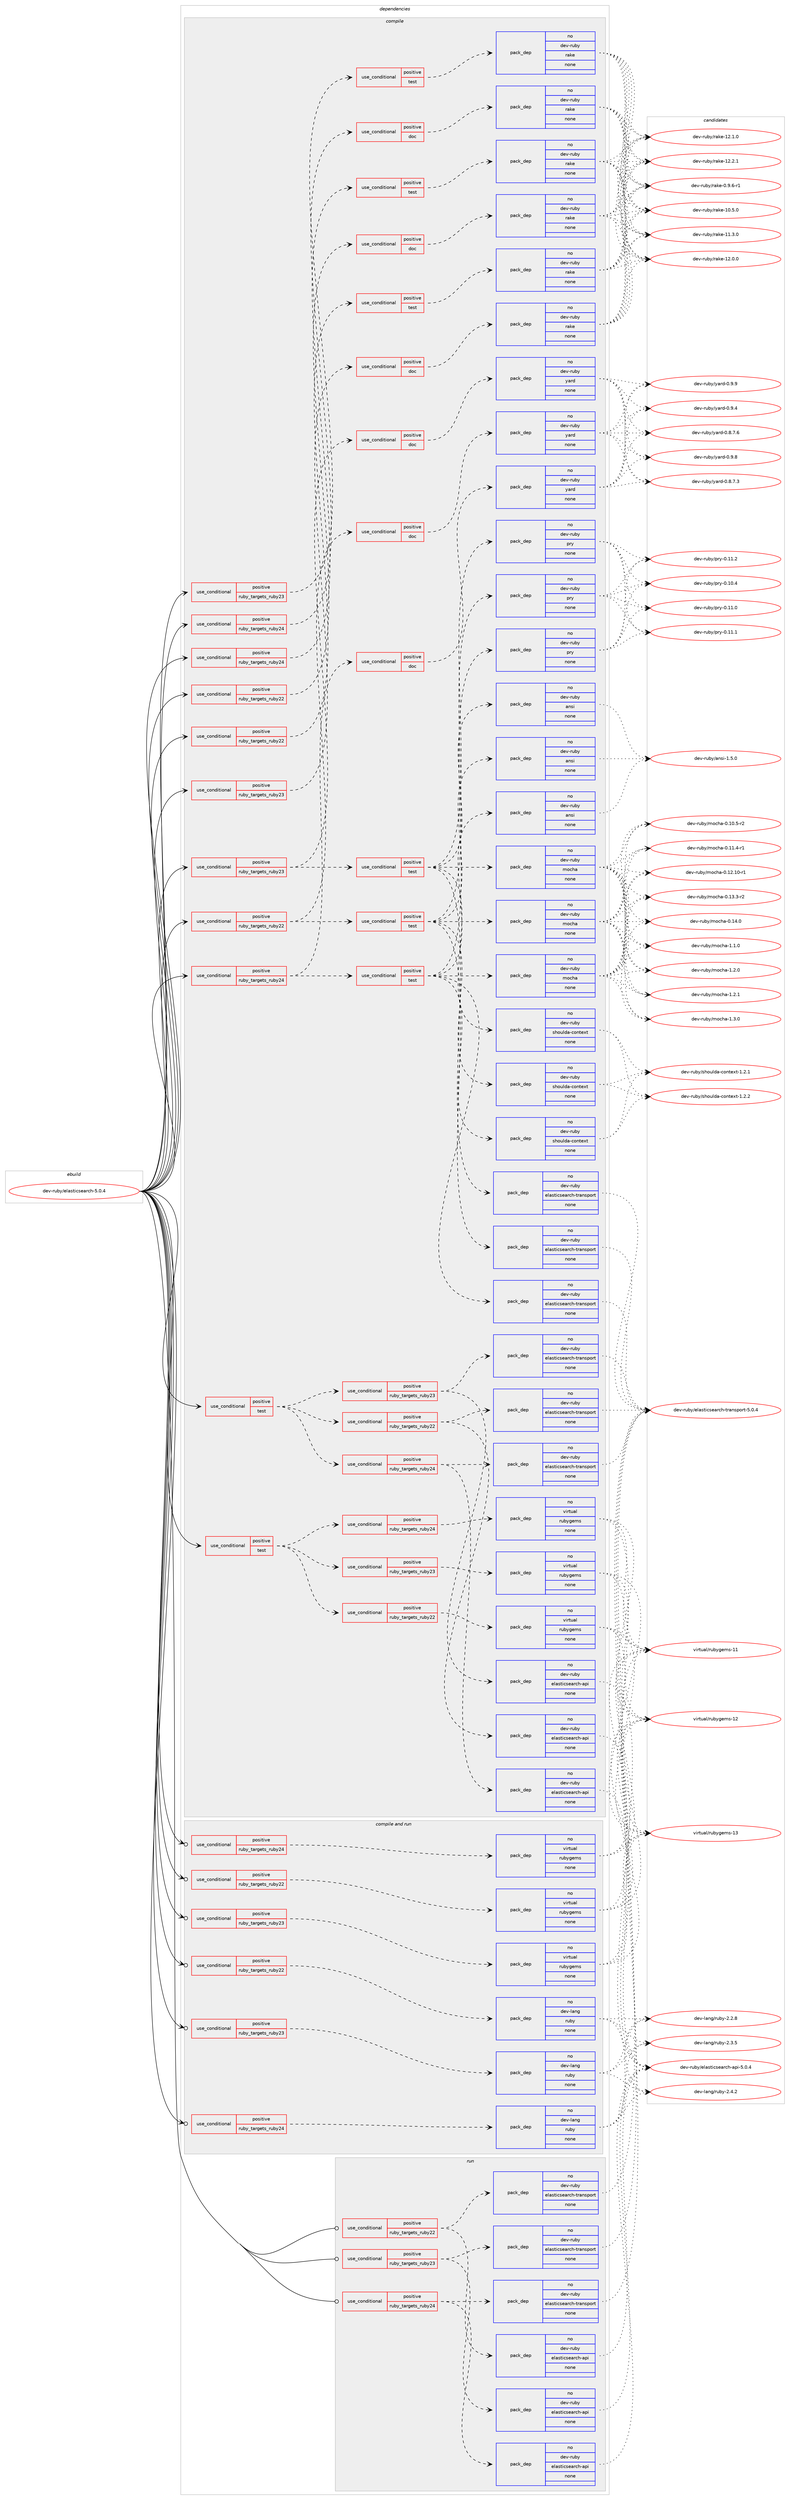 digraph prolog {

# *************
# Graph options
# *************

newrank=true;
concentrate=true;
compound=true;
graph [rankdir=LR,fontname=Helvetica,fontsize=10,ranksep=1.5];#, ranksep=2.5, nodesep=0.2];
edge  [arrowhead=vee];
node  [fontname=Helvetica,fontsize=10];

# **********
# The ebuild
# **********

subgraph cluster_leftcol {
color=gray;
rank=same;
label=<<i>ebuild</i>>;
id [label="dev-ruby/elasticsearch-5.0.4", color=red, width=4, href="../dev-ruby/elasticsearch-5.0.4.svg"];
}

# ****************
# The dependencies
# ****************

subgraph cluster_midcol {
color=gray;
label=<<i>dependencies</i>>;
subgraph cluster_compile {
fillcolor="#eeeeee";
style=filled;
label=<<i>compile</i>>;
subgraph cond56014 {
dependency236527 [label=<<TABLE BORDER="0" CELLBORDER="1" CELLSPACING="0" CELLPADDING="4"><TR><TD ROWSPAN="3" CELLPADDING="10">use_conditional</TD></TR><TR><TD>positive</TD></TR><TR><TD>ruby_targets_ruby22</TD></TR></TABLE>>, shape=none, color=red];
subgraph cond56015 {
dependency236528 [label=<<TABLE BORDER="0" CELLBORDER="1" CELLSPACING="0" CELLPADDING="4"><TR><TD ROWSPAN="3" CELLPADDING="10">use_conditional</TD></TR><TR><TD>positive</TD></TR><TR><TD>doc</TD></TR></TABLE>>, shape=none, color=red];
subgraph pack176439 {
dependency236529 [label=<<TABLE BORDER="0" CELLBORDER="1" CELLSPACING="0" CELLPADDING="4" WIDTH="220"><TR><TD ROWSPAN="6" CELLPADDING="30">pack_dep</TD></TR><TR><TD WIDTH="110">no</TD></TR><TR><TD>dev-ruby</TD></TR><TR><TD>rake</TD></TR><TR><TD>none</TD></TR><TR><TD></TD></TR></TABLE>>, shape=none, color=blue];
}
dependency236528:e -> dependency236529:w [weight=20,style="dashed",arrowhead="vee"];
}
dependency236527:e -> dependency236528:w [weight=20,style="dashed",arrowhead="vee"];
}
id:e -> dependency236527:w [weight=20,style="solid",arrowhead="vee"];
subgraph cond56016 {
dependency236530 [label=<<TABLE BORDER="0" CELLBORDER="1" CELLSPACING="0" CELLPADDING="4"><TR><TD ROWSPAN="3" CELLPADDING="10">use_conditional</TD></TR><TR><TD>positive</TD></TR><TR><TD>ruby_targets_ruby22</TD></TR></TABLE>>, shape=none, color=red];
subgraph cond56017 {
dependency236531 [label=<<TABLE BORDER="0" CELLBORDER="1" CELLSPACING="0" CELLPADDING="4"><TR><TD ROWSPAN="3" CELLPADDING="10">use_conditional</TD></TR><TR><TD>positive</TD></TR><TR><TD>doc</TD></TR></TABLE>>, shape=none, color=red];
subgraph pack176440 {
dependency236532 [label=<<TABLE BORDER="0" CELLBORDER="1" CELLSPACING="0" CELLPADDING="4" WIDTH="220"><TR><TD ROWSPAN="6" CELLPADDING="30">pack_dep</TD></TR><TR><TD WIDTH="110">no</TD></TR><TR><TD>dev-ruby</TD></TR><TR><TD>yard</TD></TR><TR><TD>none</TD></TR><TR><TD></TD></TR></TABLE>>, shape=none, color=blue];
}
dependency236531:e -> dependency236532:w [weight=20,style="dashed",arrowhead="vee"];
}
dependency236530:e -> dependency236531:w [weight=20,style="dashed",arrowhead="vee"];
subgraph cond56018 {
dependency236533 [label=<<TABLE BORDER="0" CELLBORDER="1" CELLSPACING="0" CELLPADDING="4"><TR><TD ROWSPAN="3" CELLPADDING="10">use_conditional</TD></TR><TR><TD>positive</TD></TR><TR><TD>test</TD></TR></TABLE>>, shape=none, color=red];
subgraph pack176441 {
dependency236534 [label=<<TABLE BORDER="0" CELLBORDER="1" CELLSPACING="0" CELLPADDING="4" WIDTH="220"><TR><TD ROWSPAN="6" CELLPADDING="30">pack_dep</TD></TR><TR><TD WIDTH="110">no</TD></TR><TR><TD>dev-ruby</TD></TR><TR><TD>ansi</TD></TR><TR><TD>none</TD></TR><TR><TD></TD></TR></TABLE>>, shape=none, color=blue];
}
dependency236533:e -> dependency236534:w [weight=20,style="dashed",arrowhead="vee"];
subgraph pack176442 {
dependency236535 [label=<<TABLE BORDER="0" CELLBORDER="1" CELLSPACING="0" CELLPADDING="4" WIDTH="220"><TR><TD ROWSPAN="6" CELLPADDING="30">pack_dep</TD></TR><TR><TD WIDTH="110">no</TD></TR><TR><TD>dev-ruby</TD></TR><TR><TD>elasticsearch-transport</TD></TR><TR><TD>none</TD></TR><TR><TD></TD></TR></TABLE>>, shape=none, color=blue];
}
dependency236533:e -> dependency236535:w [weight=20,style="dashed",arrowhead="vee"];
subgraph pack176443 {
dependency236536 [label=<<TABLE BORDER="0" CELLBORDER="1" CELLSPACING="0" CELLPADDING="4" WIDTH="220"><TR><TD ROWSPAN="6" CELLPADDING="30">pack_dep</TD></TR><TR><TD WIDTH="110">no</TD></TR><TR><TD>dev-ruby</TD></TR><TR><TD>mocha</TD></TR><TR><TD>none</TD></TR><TR><TD></TD></TR></TABLE>>, shape=none, color=blue];
}
dependency236533:e -> dependency236536:w [weight=20,style="dashed",arrowhead="vee"];
subgraph pack176444 {
dependency236537 [label=<<TABLE BORDER="0" CELLBORDER="1" CELLSPACING="0" CELLPADDING="4" WIDTH="220"><TR><TD ROWSPAN="6" CELLPADDING="30">pack_dep</TD></TR><TR><TD WIDTH="110">no</TD></TR><TR><TD>dev-ruby</TD></TR><TR><TD>pry</TD></TR><TR><TD>none</TD></TR><TR><TD></TD></TR></TABLE>>, shape=none, color=blue];
}
dependency236533:e -> dependency236537:w [weight=20,style="dashed",arrowhead="vee"];
subgraph pack176445 {
dependency236538 [label=<<TABLE BORDER="0" CELLBORDER="1" CELLSPACING="0" CELLPADDING="4" WIDTH="220"><TR><TD ROWSPAN="6" CELLPADDING="30">pack_dep</TD></TR><TR><TD WIDTH="110">no</TD></TR><TR><TD>dev-ruby</TD></TR><TR><TD>shoulda-context</TD></TR><TR><TD>none</TD></TR><TR><TD></TD></TR></TABLE>>, shape=none, color=blue];
}
dependency236533:e -> dependency236538:w [weight=20,style="dashed",arrowhead="vee"];
}
dependency236530:e -> dependency236533:w [weight=20,style="dashed",arrowhead="vee"];
}
id:e -> dependency236530:w [weight=20,style="solid",arrowhead="vee"];
subgraph cond56019 {
dependency236539 [label=<<TABLE BORDER="0" CELLBORDER="1" CELLSPACING="0" CELLPADDING="4"><TR><TD ROWSPAN="3" CELLPADDING="10">use_conditional</TD></TR><TR><TD>positive</TD></TR><TR><TD>ruby_targets_ruby22</TD></TR></TABLE>>, shape=none, color=red];
subgraph cond56020 {
dependency236540 [label=<<TABLE BORDER="0" CELLBORDER="1" CELLSPACING="0" CELLPADDING="4"><TR><TD ROWSPAN="3" CELLPADDING="10">use_conditional</TD></TR><TR><TD>positive</TD></TR><TR><TD>test</TD></TR></TABLE>>, shape=none, color=red];
subgraph pack176446 {
dependency236541 [label=<<TABLE BORDER="0" CELLBORDER="1" CELLSPACING="0" CELLPADDING="4" WIDTH="220"><TR><TD ROWSPAN="6" CELLPADDING="30">pack_dep</TD></TR><TR><TD WIDTH="110">no</TD></TR><TR><TD>dev-ruby</TD></TR><TR><TD>rake</TD></TR><TR><TD>none</TD></TR><TR><TD></TD></TR></TABLE>>, shape=none, color=blue];
}
dependency236540:e -> dependency236541:w [weight=20,style="dashed",arrowhead="vee"];
}
dependency236539:e -> dependency236540:w [weight=20,style="dashed",arrowhead="vee"];
}
id:e -> dependency236539:w [weight=20,style="solid",arrowhead="vee"];
subgraph cond56021 {
dependency236542 [label=<<TABLE BORDER="0" CELLBORDER="1" CELLSPACING="0" CELLPADDING="4"><TR><TD ROWSPAN="3" CELLPADDING="10">use_conditional</TD></TR><TR><TD>positive</TD></TR><TR><TD>ruby_targets_ruby23</TD></TR></TABLE>>, shape=none, color=red];
subgraph cond56022 {
dependency236543 [label=<<TABLE BORDER="0" CELLBORDER="1" CELLSPACING="0" CELLPADDING="4"><TR><TD ROWSPAN="3" CELLPADDING="10">use_conditional</TD></TR><TR><TD>positive</TD></TR><TR><TD>doc</TD></TR></TABLE>>, shape=none, color=red];
subgraph pack176447 {
dependency236544 [label=<<TABLE BORDER="0" CELLBORDER="1" CELLSPACING="0" CELLPADDING="4" WIDTH="220"><TR><TD ROWSPAN="6" CELLPADDING="30">pack_dep</TD></TR><TR><TD WIDTH="110">no</TD></TR><TR><TD>dev-ruby</TD></TR><TR><TD>rake</TD></TR><TR><TD>none</TD></TR><TR><TD></TD></TR></TABLE>>, shape=none, color=blue];
}
dependency236543:e -> dependency236544:w [weight=20,style="dashed",arrowhead="vee"];
}
dependency236542:e -> dependency236543:w [weight=20,style="dashed",arrowhead="vee"];
}
id:e -> dependency236542:w [weight=20,style="solid",arrowhead="vee"];
subgraph cond56023 {
dependency236545 [label=<<TABLE BORDER="0" CELLBORDER="1" CELLSPACING="0" CELLPADDING="4"><TR><TD ROWSPAN="3" CELLPADDING="10">use_conditional</TD></TR><TR><TD>positive</TD></TR><TR><TD>ruby_targets_ruby23</TD></TR></TABLE>>, shape=none, color=red];
subgraph cond56024 {
dependency236546 [label=<<TABLE BORDER="0" CELLBORDER="1" CELLSPACING="0" CELLPADDING="4"><TR><TD ROWSPAN="3" CELLPADDING="10">use_conditional</TD></TR><TR><TD>positive</TD></TR><TR><TD>doc</TD></TR></TABLE>>, shape=none, color=red];
subgraph pack176448 {
dependency236547 [label=<<TABLE BORDER="0" CELLBORDER="1" CELLSPACING="0" CELLPADDING="4" WIDTH="220"><TR><TD ROWSPAN="6" CELLPADDING="30">pack_dep</TD></TR><TR><TD WIDTH="110">no</TD></TR><TR><TD>dev-ruby</TD></TR><TR><TD>yard</TD></TR><TR><TD>none</TD></TR><TR><TD></TD></TR></TABLE>>, shape=none, color=blue];
}
dependency236546:e -> dependency236547:w [weight=20,style="dashed",arrowhead="vee"];
}
dependency236545:e -> dependency236546:w [weight=20,style="dashed",arrowhead="vee"];
subgraph cond56025 {
dependency236548 [label=<<TABLE BORDER="0" CELLBORDER="1" CELLSPACING="0" CELLPADDING="4"><TR><TD ROWSPAN="3" CELLPADDING="10">use_conditional</TD></TR><TR><TD>positive</TD></TR><TR><TD>test</TD></TR></TABLE>>, shape=none, color=red];
subgraph pack176449 {
dependency236549 [label=<<TABLE BORDER="0" CELLBORDER="1" CELLSPACING="0" CELLPADDING="4" WIDTH="220"><TR><TD ROWSPAN="6" CELLPADDING="30">pack_dep</TD></TR><TR><TD WIDTH="110">no</TD></TR><TR><TD>dev-ruby</TD></TR><TR><TD>ansi</TD></TR><TR><TD>none</TD></TR><TR><TD></TD></TR></TABLE>>, shape=none, color=blue];
}
dependency236548:e -> dependency236549:w [weight=20,style="dashed",arrowhead="vee"];
subgraph pack176450 {
dependency236550 [label=<<TABLE BORDER="0" CELLBORDER="1" CELLSPACING="0" CELLPADDING="4" WIDTH="220"><TR><TD ROWSPAN="6" CELLPADDING="30">pack_dep</TD></TR><TR><TD WIDTH="110">no</TD></TR><TR><TD>dev-ruby</TD></TR><TR><TD>elasticsearch-transport</TD></TR><TR><TD>none</TD></TR><TR><TD></TD></TR></TABLE>>, shape=none, color=blue];
}
dependency236548:e -> dependency236550:w [weight=20,style="dashed",arrowhead="vee"];
subgraph pack176451 {
dependency236551 [label=<<TABLE BORDER="0" CELLBORDER="1" CELLSPACING="0" CELLPADDING="4" WIDTH="220"><TR><TD ROWSPAN="6" CELLPADDING="30">pack_dep</TD></TR><TR><TD WIDTH="110">no</TD></TR><TR><TD>dev-ruby</TD></TR><TR><TD>mocha</TD></TR><TR><TD>none</TD></TR><TR><TD></TD></TR></TABLE>>, shape=none, color=blue];
}
dependency236548:e -> dependency236551:w [weight=20,style="dashed",arrowhead="vee"];
subgraph pack176452 {
dependency236552 [label=<<TABLE BORDER="0" CELLBORDER="1" CELLSPACING="0" CELLPADDING="4" WIDTH="220"><TR><TD ROWSPAN="6" CELLPADDING="30">pack_dep</TD></TR><TR><TD WIDTH="110">no</TD></TR><TR><TD>dev-ruby</TD></TR><TR><TD>pry</TD></TR><TR><TD>none</TD></TR><TR><TD></TD></TR></TABLE>>, shape=none, color=blue];
}
dependency236548:e -> dependency236552:w [weight=20,style="dashed",arrowhead="vee"];
subgraph pack176453 {
dependency236553 [label=<<TABLE BORDER="0" CELLBORDER="1" CELLSPACING="0" CELLPADDING="4" WIDTH="220"><TR><TD ROWSPAN="6" CELLPADDING="30">pack_dep</TD></TR><TR><TD WIDTH="110">no</TD></TR><TR><TD>dev-ruby</TD></TR><TR><TD>shoulda-context</TD></TR><TR><TD>none</TD></TR><TR><TD></TD></TR></TABLE>>, shape=none, color=blue];
}
dependency236548:e -> dependency236553:w [weight=20,style="dashed",arrowhead="vee"];
}
dependency236545:e -> dependency236548:w [weight=20,style="dashed",arrowhead="vee"];
}
id:e -> dependency236545:w [weight=20,style="solid",arrowhead="vee"];
subgraph cond56026 {
dependency236554 [label=<<TABLE BORDER="0" CELLBORDER="1" CELLSPACING="0" CELLPADDING="4"><TR><TD ROWSPAN="3" CELLPADDING="10">use_conditional</TD></TR><TR><TD>positive</TD></TR><TR><TD>ruby_targets_ruby23</TD></TR></TABLE>>, shape=none, color=red];
subgraph cond56027 {
dependency236555 [label=<<TABLE BORDER="0" CELLBORDER="1" CELLSPACING="0" CELLPADDING="4"><TR><TD ROWSPAN="3" CELLPADDING="10">use_conditional</TD></TR><TR><TD>positive</TD></TR><TR><TD>test</TD></TR></TABLE>>, shape=none, color=red];
subgraph pack176454 {
dependency236556 [label=<<TABLE BORDER="0" CELLBORDER="1" CELLSPACING="0" CELLPADDING="4" WIDTH="220"><TR><TD ROWSPAN="6" CELLPADDING="30">pack_dep</TD></TR><TR><TD WIDTH="110">no</TD></TR><TR><TD>dev-ruby</TD></TR><TR><TD>rake</TD></TR><TR><TD>none</TD></TR><TR><TD></TD></TR></TABLE>>, shape=none, color=blue];
}
dependency236555:e -> dependency236556:w [weight=20,style="dashed",arrowhead="vee"];
}
dependency236554:e -> dependency236555:w [weight=20,style="dashed",arrowhead="vee"];
}
id:e -> dependency236554:w [weight=20,style="solid",arrowhead="vee"];
subgraph cond56028 {
dependency236557 [label=<<TABLE BORDER="0" CELLBORDER="1" CELLSPACING="0" CELLPADDING="4"><TR><TD ROWSPAN="3" CELLPADDING="10">use_conditional</TD></TR><TR><TD>positive</TD></TR><TR><TD>ruby_targets_ruby24</TD></TR></TABLE>>, shape=none, color=red];
subgraph cond56029 {
dependency236558 [label=<<TABLE BORDER="0" CELLBORDER="1" CELLSPACING="0" CELLPADDING="4"><TR><TD ROWSPAN="3" CELLPADDING="10">use_conditional</TD></TR><TR><TD>positive</TD></TR><TR><TD>doc</TD></TR></TABLE>>, shape=none, color=red];
subgraph pack176455 {
dependency236559 [label=<<TABLE BORDER="0" CELLBORDER="1" CELLSPACING="0" CELLPADDING="4" WIDTH="220"><TR><TD ROWSPAN="6" CELLPADDING="30">pack_dep</TD></TR><TR><TD WIDTH="110">no</TD></TR><TR><TD>dev-ruby</TD></TR><TR><TD>rake</TD></TR><TR><TD>none</TD></TR><TR><TD></TD></TR></TABLE>>, shape=none, color=blue];
}
dependency236558:e -> dependency236559:w [weight=20,style="dashed",arrowhead="vee"];
}
dependency236557:e -> dependency236558:w [weight=20,style="dashed",arrowhead="vee"];
}
id:e -> dependency236557:w [weight=20,style="solid",arrowhead="vee"];
subgraph cond56030 {
dependency236560 [label=<<TABLE BORDER="0" CELLBORDER="1" CELLSPACING="0" CELLPADDING="4"><TR><TD ROWSPAN="3" CELLPADDING="10">use_conditional</TD></TR><TR><TD>positive</TD></TR><TR><TD>ruby_targets_ruby24</TD></TR></TABLE>>, shape=none, color=red];
subgraph cond56031 {
dependency236561 [label=<<TABLE BORDER="0" CELLBORDER="1" CELLSPACING="0" CELLPADDING="4"><TR><TD ROWSPAN="3" CELLPADDING="10">use_conditional</TD></TR><TR><TD>positive</TD></TR><TR><TD>doc</TD></TR></TABLE>>, shape=none, color=red];
subgraph pack176456 {
dependency236562 [label=<<TABLE BORDER="0" CELLBORDER="1" CELLSPACING="0" CELLPADDING="4" WIDTH="220"><TR><TD ROWSPAN="6" CELLPADDING="30">pack_dep</TD></TR><TR><TD WIDTH="110">no</TD></TR><TR><TD>dev-ruby</TD></TR><TR><TD>yard</TD></TR><TR><TD>none</TD></TR><TR><TD></TD></TR></TABLE>>, shape=none, color=blue];
}
dependency236561:e -> dependency236562:w [weight=20,style="dashed",arrowhead="vee"];
}
dependency236560:e -> dependency236561:w [weight=20,style="dashed",arrowhead="vee"];
subgraph cond56032 {
dependency236563 [label=<<TABLE BORDER="0" CELLBORDER="1" CELLSPACING="0" CELLPADDING="4"><TR><TD ROWSPAN="3" CELLPADDING="10">use_conditional</TD></TR><TR><TD>positive</TD></TR><TR><TD>test</TD></TR></TABLE>>, shape=none, color=red];
subgraph pack176457 {
dependency236564 [label=<<TABLE BORDER="0" CELLBORDER="1" CELLSPACING="0" CELLPADDING="4" WIDTH="220"><TR><TD ROWSPAN="6" CELLPADDING="30">pack_dep</TD></TR><TR><TD WIDTH="110">no</TD></TR><TR><TD>dev-ruby</TD></TR><TR><TD>ansi</TD></TR><TR><TD>none</TD></TR><TR><TD></TD></TR></TABLE>>, shape=none, color=blue];
}
dependency236563:e -> dependency236564:w [weight=20,style="dashed",arrowhead="vee"];
subgraph pack176458 {
dependency236565 [label=<<TABLE BORDER="0" CELLBORDER="1" CELLSPACING="0" CELLPADDING="4" WIDTH="220"><TR><TD ROWSPAN="6" CELLPADDING="30">pack_dep</TD></TR><TR><TD WIDTH="110">no</TD></TR><TR><TD>dev-ruby</TD></TR><TR><TD>elasticsearch-transport</TD></TR><TR><TD>none</TD></TR><TR><TD></TD></TR></TABLE>>, shape=none, color=blue];
}
dependency236563:e -> dependency236565:w [weight=20,style="dashed",arrowhead="vee"];
subgraph pack176459 {
dependency236566 [label=<<TABLE BORDER="0" CELLBORDER="1" CELLSPACING="0" CELLPADDING="4" WIDTH="220"><TR><TD ROWSPAN="6" CELLPADDING="30">pack_dep</TD></TR><TR><TD WIDTH="110">no</TD></TR><TR><TD>dev-ruby</TD></TR><TR><TD>mocha</TD></TR><TR><TD>none</TD></TR><TR><TD></TD></TR></TABLE>>, shape=none, color=blue];
}
dependency236563:e -> dependency236566:w [weight=20,style="dashed",arrowhead="vee"];
subgraph pack176460 {
dependency236567 [label=<<TABLE BORDER="0" CELLBORDER="1" CELLSPACING="0" CELLPADDING="4" WIDTH="220"><TR><TD ROWSPAN="6" CELLPADDING="30">pack_dep</TD></TR><TR><TD WIDTH="110">no</TD></TR><TR><TD>dev-ruby</TD></TR><TR><TD>pry</TD></TR><TR><TD>none</TD></TR><TR><TD></TD></TR></TABLE>>, shape=none, color=blue];
}
dependency236563:e -> dependency236567:w [weight=20,style="dashed",arrowhead="vee"];
subgraph pack176461 {
dependency236568 [label=<<TABLE BORDER="0" CELLBORDER="1" CELLSPACING="0" CELLPADDING="4" WIDTH="220"><TR><TD ROWSPAN="6" CELLPADDING="30">pack_dep</TD></TR><TR><TD WIDTH="110">no</TD></TR><TR><TD>dev-ruby</TD></TR><TR><TD>shoulda-context</TD></TR><TR><TD>none</TD></TR><TR><TD></TD></TR></TABLE>>, shape=none, color=blue];
}
dependency236563:e -> dependency236568:w [weight=20,style="dashed",arrowhead="vee"];
}
dependency236560:e -> dependency236563:w [weight=20,style="dashed",arrowhead="vee"];
}
id:e -> dependency236560:w [weight=20,style="solid",arrowhead="vee"];
subgraph cond56033 {
dependency236569 [label=<<TABLE BORDER="0" CELLBORDER="1" CELLSPACING="0" CELLPADDING="4"><TR><TD ROWSPAN="3" CELLPADDING="10">use_conditional</TD></TR><TR><TD>positive</TD></TR><TR><TD>ruby_targets_ruby24</TD></TR></TABLE>>, shape=none, color=red];
subgraph cond56034 {
dependency236570 [label=<<TABLE BORDER="0" CELLBORDER="1" CELLSPACING="0" CELLPADDING="4"><TR><TD ROWSPAN="3" CELLPADDING="10">use_conditional</TD></TR><TR><TD>positive</TD></TR><TR><TD>test</TD></TR></TABLE>>, shape=none, color=red];
subgraph pack176462 {
dependency236571 [label=<<TABLE BORDER="0" CELLBORDER="1" CELLSPACING="0" CELLPADDING="4" WIDTH="220"><TR><TD ROWSPAN="6" CELLPADDING="30">pack_dep</TD></TR><TR><TD WIDTH="110">no</TD></TR><TR><TD>dev-ruby</TD></TR><TR><TD>rake</TD></TR><TR><TD>none</TD></TR><TR><TD></TD></TR></TABLE>>, shape=none, color=blue];
}
dependency236570:e -> dependency236571:w [weight=20,style="dashed",arrowhead="vee"];
}
dependency236569:e -> dependency236570:w [weight=20,style="dashed",arrowhead="vee"];
}
id:e -> dependency236569:w [weight=20,style="solid",arrowhead="vee"];
subgraph cond56035 {
dependency236572 [label=<<TABLE BORDER="0" CELLBORDER="1" CELLSPACING="0" CELLPADDING="4"><TR><TD ROWSPAN="3" CELLPADDING="10">use_conditional</TD></TR><TR><TD>positive</TD></TR><TR><TD>test</TD></TR></TABLE>>, shape=none, color=red];
subgraph cond56036 {
dependency236573 [label=<<TABLE BORDER="0" CELLBORDER="1" CELLSPACING="0" CELLPADDING="4"><TR><TD ROWSPAN="3" CELLPADDING="10">use_conditional</TD></TR><TR><TD>positive</TD></TR><TR><TD>ruby_targets_ruby22</TD></TR></TABLE>>, shape=none, color=red];
subgraph pack176463 {
dependency236574 [label=<<TABLE BORDER="0" CELLBORDER="1" CELLSPACING="0" CELLPADDING="4" WIDTH="220"><TR><TD ROWSPAN="6" CELLPADDING="30">pack_dep</TD></TR><TR><TD WIDTH="110">no</TD></TR><TR><TD>dev-ruby</TD></TR><TR><TD>elasticsearch-api</TD></TR><TR><TD>none</TD></TR><TR><TD></TD></TR></TABLE>>, shape=none, color=blue];
}
dependency236573:e -> dependency236574:w [weight=20,style="dashed",arrowhead="vee"];
subgraph pack176464 {
dependency236575 [label=<<TABLE BORDER="0" CELLBORDER="1" CELLSPACING="0" CELLPADDING="4" WIDTH="220"><TR><TD ROWSPAN="6" CELLPADDING="30">pack_dep</TD></TR><TR><TD WIDTH="110">no</TD></TR><TR><TD>dev-ruby</TD></TR><TR><TD>elasticsearch-transport</TD></TR><TR><TD>none</TD></TR><TR><TD></TD></TR></TABLE>>, shape=none, color=blue];
}
dependency236573:e -> dependency236575:w [weight=20,style="dashed",arrowhead="vee"];
}
dependency236572:e -> dependency236573:w [weight=20,style="dashed",arrowhead="vee"];
subgraph cond56037 {
dependency236576 [label=<<TABLE BORDER="0" CELLBORDER="1" CELLSPACING="0" CELLPADDING="4"><TR><TD ROWSPAN="3" CELLPADDING="10">use_conditional</TD></TR><TR><TD>positive</TD></TR><TR><TD>ruby_targets_ruby23</TD></TR></TABLE>>, shape=none, color=red];
subgraph pack176465 {
dependency236577 [label=<<TABLE BORDER="0" CELLBORDER="1" CELLSPACING="0" CELLPADDING="4" WIDTH="220"><TR><TD ROWSPAN="6" CELLPADDING="30">pack_dep</TD></TR><TR><TD WIDTH="110">no</TD></TR><TR><TD>dev-ruby</TD></TR><TR><TD>elasticsearch-api</TD></TR><TR><TD>none</TD></TR><TR><TD></TD></TR></TABLE>>, shape=none, color=blue];
}
dependency236576:e -> dependency236577:w [weight=20,style="dashed",arrowhead="vee"];
subgraph pack176466 {
dependency236578 [label=<<TABLE BORDER="0" CELLBORDER="1" CELLSPACING="0" CELLPADDING="4" WIDTH="220"><TR><TD ROWSPAN="6" CELLPADDING="30">pack_dep</TD></TR><TR><TD WIDTH="110">no</TD></TR><TR><TD>dev-ruby</TD></TR><TR><TD>elasticsearch-transport</TD></TR><TR><TD>none</TD></TR><TR><TD></TD></TR></TABLE>>, shape=none, color=blue];
}
dependency236576:e -> dependency236578:w [weight=20,style="dashed",arrowhead="vee"];
}
dependency236572:e -> dependency236576:w [weight=20,style="dashed",arrowhead="vee"];
subgraph cond56038 {
dependency236579 [label=<<TABLE BORDER="0" CELLBORDER="1" CELLSPACING="0" CELLPADDING="4"><TR><TD ROWSPAN="3" CELLPADDING="10">use_conditional</TD></TR><TR><TD>positive</TD></TR><TR><TD>ruby_targets_ruby24</TD></TR></TABLE>>, shape=none, color=red];
subgraph pack176467 {
dependency236580 [label=<<TABLE BORDER="0" CELLBORDER="1" CELLSPACING="0" CELLPADDING="4" WIDTH="220"><TR><TD ROWSPAN="6" CELLPADDING="30">pack_dep</TD></TR><TR><TD WIDTH="110">no</TD></TR><TR><TD>dev-ruby</TD></TR><TR><TD>elasticsearch-api</TD></TR><TR><TD>none</TD></TR><TR><TD></TD></TR></TABLE>>, shape=none, color=blue];
}
dependency236579:e -> dependency236580:w [weight=20,style="dashed",arrowhead="vee"];
subgraph pack176468 {
dependency236581 [label=<<TABLE BORDER="0" CELLBORDER="1" CELLSPACING="0" CELLPADDING="4" WIDTH="220"><TR><TD ROWSPAN="6" CELLPADDING="30">pack_dep</TD></TR><TR><TD WIDTH="110">no</TD></TR><TR><TD>dev-ruby</TD></TR><TR><TD>elasticsearch-transport</TD></TR><TR><TD>none</TD></TR><TR><TD></TD></TR></TABLE>>, shape=none, color=blue];
}
dependency236579:e -> dependency236581:w [weight=20,style="dashed",arrowhead="vee"];
}
dependency236572:e -> dependency236579:w [weight=20,style="dashed",arrowhead="vee"];
}
id:e -> dependency236572:w [weight=20,style="solid",arrowhead="vee"];
subgraph cond56039 {
dependency236582 [label=<<TABLE BORDER="0" CELLBORDER="1" CELLSPACING="0" CELLPADDING="4"><TR><TD ROWSPAN="3" CELLPADDING="10">use_conditional</TD></TR><TR><TD>positive</TD></TR><TR><TD>test</TD></TR></TABLE>>, shape=none, color=red];
subgraph cond56040 {
dependency236583 [label=<<TABLE BORDER="0" CELLBORDER="1" CELLSPACING="0" CELLPADDING="4"><TR><TD ROWSPAN="3" CELLPADDING="10">use_conditional</TD></TR><TR><TD>positive</TD></TR><TR><TD>ruby_targets_ruby22</TD></TR></TABLE>>, shape=none, color=red];
subgraph pack176469 {
dependency236584 [label=<<TABLE BORDER="0" CELLBORDER="1" CELLSPACING="0" CELLPADDING="4" WIDTH="220"><TR><TD ROWSPAN="6" CELLPADDING="30">pack_dep</TD></TR><TR><TD WIDTH="110">no</TD></TR><TR><TD>virtual</TD></TR><TR><TD>rubygems</TD></TR><TR><TD>none</TD></TR><TR><TD></TD></TR></TABLE>>, shape=none, color=blue];
}
dependency236583:e -> dependency236584:w [weight=20,style="dashed",arrowhead="vee"];
}
dependency236582:e -> dependency236583:w [weight=20,style="dashed",arrowhead="vee"];
subgraph cond56041 {
dependency236585 [label=<<TABLE BORDER="0" CELLBORDER="1" CELLSPACING="0" CELLPADDING="4"><TR><TD ROWSPAN="3" CELLPADDING="10">use_conditional</TD></TR><TR><TD>positive</TD></TR><TR><TD>ruby_targets_ruby23</TD></TR></TABLE>>, shape=none, color=red];
subgraph pack176470 {
dependency236586 [label=<<TABLE BORDER="0" CELLBORDER="1" CELLSPACING="0" CELLPADDING="4" WIDTH="220"><TR><TD ROWSPAN="6" CELLPADDING="30">pack_dep</TD></TR><TR><TD WIDTH="110">no</TD></TR><TR><TD>virtual</TD></TR><TR><TD>rubygems</TD></TR><TR><TD>none</TD></TR><TR><TD></TD></TR></TABLE>>, shape=none, color=blue];
}
dependency236585:e -> dependency236586:w [weight=20,style="dashed",arrowhead="vee"];
}
dependency236582:e -> dependency236585:w [weight=20,style="dashed",arrowhead="vee"];
subgraph cond56042 {
dependency236587 [label=<<TABLE BORDER="0" CELLBORDER="1" CELLSPACING="0" CELLPADDING="4"><TR><TD ROWSPAN="3" CELLPADDING="10">use_conditional</TD></TR><TR><TD>positive</TD></TR><TR><TD>ruby_targets_ruby24</TD></TR></TABLE>>, shape=none, color=red];
subgraph pack176471 {
dependency236588 [label=<<TABLE BORDER="0" CELLBORDER="1" CELLSPACING="0" CELLPADDING="4" WIDTH="220"><TR><TD ROWSPAN="6" CELLPADDING="30">pack_dep</TD></TR><TR><TD WIDTH="110">no</TD></TR><TR><TD>virtual</TD></TR><TR><TD>rubygems</TD></TR><TR><TD>none</TD></TR><TR><TD></TD></TR></TABLE>>, shape=none, color=blue];
}
dependency236587:e -> dependency236588:w [weight=20,style="dashed",arrowhead="vee"];
}
dependency236582:e -> dependency236587:w [weight=20,style="dashed",arrowhead="vee"];
}
id:e -> dependency236582:w [weight=20,style="solid",arrowhead="vee"];
}
subgraph cluster_compileandrun {
fillcolor="#eeeeee";
style=filled;
label=<<i>compile and run</i>>;
subgraph cond56043 {
dependency236589 [label=<<TABLE BORDER="0" CELLBORDER="1" CELLSPACING="0" CELLPADDING="4"><TR><TD ROWSPAN="3" CELLPADDING="10">use_conditional</TD></TR><TR><TD>positive</TD></TR><TR><TD>ruby_targets_ruby22</TD></TR></TABLE>>, shape=none, color=red];
subgraph pack176472 {
dependency236590 [label=<<TABLE BORDER="0" CELLBORDER="1" CELLSPACING="0" CELLPADDING="4" WIDTH="220"><TR><TD ROWSPAN="6" CELLPADDING="30">pack_dep</TD></TR><TR><TD WIDTH="110">no</TD></TR><TR><TD>dev-lang</TD></TR><TR><TD>ruby</TD></TR><TR><TD>none</TD></TR><TR><TD></TD></TR></TABLE>>, shape=none, color=blue];
}
dependency236589:e -> dependency236590:w [weight=20,style="dashed",arrowhead="vee"];
}
id:e -> dependency236589:w [weight=20,style="solid",arrowhead="odotvee"];
subgraph cond56044 {
dependency236591 [label=<<TABLE BORDER="0" CELLBORDER="1" CELLSPACING="0" CELLPADDING="4"><TR><TD ROWSPAN="3" CELLPADDING="10">use_conditional</TD></TR><TR><TD>positive</TD></TR><TR><TD>ruby_targets_ruby22</TD></TR></TABLE>>, shape=none, color=red];
subgraph pack176473 {
dependency236592 [label=<<TABLE BORDER="0" CELLBORDER="1" CELLSPACING="0" CELLPADDING="4" WIDTH="220"><TR><TD ROWSPAN="6" CELLPADDING="30">pack_dep</TD></TR><TR><TD WIDTH="110">no</TD></TR><TR><TD>virtual</TD></TR><TR><TD>rubygems</TD></TR><TR><TD>none</TD></TR><TR><TD></TD></TR></TABLE>>, shape=none, color=blue];
}
dependency236591:e -> dependency236592:w [weight=20,style="dashed",arrowhead="vee"];
}
id:e -> dependency236591:w [weight=20,style="solid",arrowhead="odotvee"];
subgraph cond56045 {
dependency236593 [label=<<TABLE BORDER="0" CELLBORDER="1" CELLSPACING="0" CELLPADDING="4"><TR><TD ROWSPAN="3" CELLPADDING="10">use_conditional</TD></TR><TR><TD>positive</TD></TR><TR><TD>ruby_targets_ruby23</TD></TR></TABLE>>, shape=none, color=red];
subgraph pack176474 {
dependency236594 [label=<<TABLE BORDER="0" CELLBORDER="1" CELLSPACING="0" CELLPADDING="4" WIDTH="220"><TR><TD ROWSPAN="6" CELLPADDING="30">pack_dep</TD></TR><TR><TD WIDTH="110">no</TD></TR><TR><TD>dev-lang</TD></TR><TR><TD>ruby</TD></TR><TR><TD>none</TD></TR><TR><TD></TD></TR></TABLE>>, shape=none, color=blue];
}
dependency236593:e -> dependency236594:w [weight=20,style="dashed",arrowhead="vee"];
}
id:e -> dependency236593:w [weight=20,style="solid",arrowhead="odotvee"];
subgraph cond56046 {
dependency236595 [label=<<TABLE BORDER="0" CELLBORDER="1" CELLSPACING="0" CELLPADDING="4"><TR><TD ROWSPAN="3" CELLPADDING="10">use_conditional</TD></TR><TR><TD>positive</TD></TR><TR><TD>ruby_targets_ruby23</TD></TR></TABLE>>, shape=none, color=red];
subgraph pack176475 {
dependency236596 [label=<<TABLE BORDER="0" CELLBORDER="1" CELLSPACING="0" CELLPADDING="4" WIDTH="220"><TR><TD ROWSPAN="6" CELLPADDING="30">pack_dep</TD></TR><TR><TD WIDTH="110">no</TD></TR><TR><TD>virtual</TD></TR><TR><TD>rubygems</TD></TR><TR><TD>none</TD></TR><TR><TD></TD></TR></TABLE>>, shape=none, color=blue];
}
dependency236595:e -> dependency236596:w [weight=20,style="dashed",arrowhead="vee"];
}
id:e -> dependency236595:w [weight=20,style="solid",arrowhead="odotvee"];
subgraph cond56047 {
dependency236597 [label=<<TABLE BORDER="0" CELLBORDER="1" CELLSPACING="0" CELLPADDING="4"><TR><TD ROWSPAN="3" CELLPADDING="10">use_conditional</TD></TR><TR><TD>positive</TD></TR><TR><TD>ruby_targets_ruby24</TD></TR></TABLE>>, shape=none, color=red];
subgraph pack176476 {
dependency236598 [label=<<TABLE BORDER="0" CELLBORDER="1" CELLSPACING="0" CELLPADDING="4" WIDTH="220"><TR><TD ROWSPAN="6" CELLPADDING="30">pack_dep</TD></TR><TR><TD WIDTH="110">no</TD></TR><TR><TD>dev-lang</TD></TR><TR><TD>ruby</TD></TR><TR><TD>none</TD></TR><TR><TD></TD></TR></TABLE>>, shape=none, color=blue];
}
dependency236597:e -> dependency236598:w [weight=20,style="dashed",arrowhead="vee"];
}
id:e -> dependency236597:w [weight=20,style="solid",arrowhead="odotvee"];
subgraph cond56048 {
dependency236599 [label=<<TABLE BORDER="0" CELLBORDER="1" CELLSPACING="0" CELLPADDING="4"><TR><TD ROWSPAN="3" CELLPADDING="10">use_conditional</TD></TR><TR><TD>positive</TD></TR><TR><TD>ruby_targets_ruby24</TD></TR></TABLE>>, shape=none, color=red];
subgraph pack176477 {
dependency236600 [label=<<TABLE BORDER="0" CELLBORDER="1" CELLSPACING="0" CELLPADDING="4" WIDTH="220"><TR><TD ROWSPAN="6" CELLPADDING="30">pack_dep</TD></TR><TR><TD WIDTH="110">no</TD></TR><TR><TD>virtual</TD></TR><TR><TD>rubygems</TD></TR><TR><TD>none</TD></TR><TR><TD></TD></TR></TABLE>>, shape=none, color=blue];
}
dependency236599:e -> dependency236600:w [weight=20,style="dashed",arrowhead="vee"];
}
id:e -> dependency236599:w [weight=20,style="solid",arrowhead="odotvee"];
}
subgraph cluster_run {
fillcolor="#eeeeee";
style=filled;
label=<<i>run</i>>;
subgraph cond56049 {
dependency236601 [label=<<TABLE BORDER="0" CELLBORDER="1" CELLSPACING="0" CELLPADDING="4"><TR><TD ROWSPAN="3" CELLPADDING="10">use_conditional</TD></TR><TR><TD>positive</TD></TR><TR><TD>ruby_targets_ruby22</TD></TR></TABLE>>, shape=none, color=red];
subgraph pack176478 {
dependency236602 [label=<<TABLE BORDER="0" CELLBORDER="1" CELLSPACING="0" CELLPADDING="4" WIDTH="220"><TR><TD ROWSPAN="6" CELLPADDING="30">pack_dep</TD></TR><TR><TD WIDTH="110">no</TD></TR><TR><TD>dev-ruby</TD></TR><TR><TD>elasticsearch-api</TD></TR><TR><TD>none</TD></TR><TR><TD></TD></TR></TABLE>>, shape=none, color=blue];
}
dependency236601:e -> dependency236602:w [weight=20,style="dashed",arrowhead="vee"];
subgraph pack176479 {
dependency236603 [label=<<TABLE BORDER="0" CELLBORDER="1" CELLSPACING="0" CELLPADDING="4" WIDTH="220"><TR><TD ROWSPAN="6" CELLPADDING="30">pack_dep</TD></TR><TR><TD WIDTH="110">no</TD></TR><TR><TD>dev-ruby</TD></TR><TR><TD>elasticsearch-transport</TD></TR><TR><TD>none</TD></TR><TR><TD></TD></TR></TABLE>>, shape=none, color=blue];
}
dependency236601:e -> dependency236603:w [weight=20,style="dashed",arrowhead="vee"];
}
id:e -> dependency236601:w [weight=20,style="solid",arrowhead="odot"];
subgraph cond56050 {
dependency236604 [label=<<TABLE BORDER="0" CELLBORDER="1" CELLSPACING="0" CELLPADDING="4"><TR><TD ROWSPAN="3" CELLPADDING="10">use_conditional</TD></TR><TR><TD>positive</TD></TR><TR><TD>ruby_targets_ruby23</TD></TR></TABLE>>, shape=none, color=red];
subgraph pack176480 {
dependency236605 [label=<<TABLE BORDER="0" CELLBORDER="1" CELLSPACING="0" CELLPADDING="4" WIDTH="220"><TR><TD ROWSPAN="6" CELLPADDING="30">pack_dep</TD></TR><TR><TD WIDTH="110">no</TD></TR><TR><TD>dev-ruby</TD></TR><TR><TD>elasticsearch-api</TD></TR><TR><TD>none</TD></TR><TR><TD></TD></TR></TABLE>>, shape=none, color=blue];
}
dependency236604:e -> dependency236605:w [weight=20,style="dashed",arrowhead="vee"];
subgraph pack176481 {
dependency236606 [label=<<TABLE BORDER="0" CELLBORDER="1" CELLSPACING="0" CELLPADDING="4" WIDTH="220"><TR><TD ROWSPAN="6" CELLPADDING="30">pack_dep</TD></TR><TR><TD WIDTH="110">no</TD></TR><TR><TD>dev-ruby</TD></TR><TR><TD>elasticsearch-transport</TD></TR><TR><TD>none</TD></TR><TR><TD></TD></TR></TABLE>>, shape=none, color=blue];
}
dependency236604:e -> dependency236606:w [weight=20,style="dashed",arrowhead="vee"];
}
id:e -> dependency236604:w [weight=20,style="solid",arrowhead="odot"];
subgraph cond56051 {
dependency236607 [label=<<TABLE BORDER="0" CELLBORDER="1" CELLSPACING="0" CELLPADDING="4"><TR><TD ROWSPAN="3" CELLPADDING="10">use_conditional</TD></TR><TR><TD>positive</TD></TR><TR><TD>ruby_targets_ruby24</TD></TR></TABLE>>, shape=none, color=red];
subgraph pack176482 {
dependency236608 [label=<<TABLE BORDER="0" CELLBORDER="1" CELLSPACING="0" CELLPADDING="4" WIDTH="220"><TR><TD ROWSPAN="6" CELLPADDING="30">pack_dep</TD></TR><TR><TD WIDTH="110">no</TD></TR><TR><TD>dev-ruby</TD></TR><TR><TD>elasticsearch-api</TD></TR><TR><TD>none</TD></TR><TR><TD></TD></TR></TABLE>>, shape=none, color=blue];
}
dependency236607:e -> dependency236608:w [weight=20,style="dashed",arrowhead="vee"];
subgraph pack176483 {
dependency236609 [label=<<TABLE BORDER="0" CELLBORDER="1" CELLSPACING="0" CELLPADDING="4" WIDTH="220"><TR><TD ROWSPAN="6" CELLPADDING="30">pack_dep</TD></TR><TR><TD WIDTH="110">no</TD></TR><TR><TD>dev-ruby</TD></TR><TR><TD>elasticsearch-transport</TD></TR><TR><TD>none</TD></TR><TR><TD></TD></TR></TABLE>>, shape=none, color=blue];
}
dependency236607:e -> dependency236609:w [weight=20,style="dashed",arrowhead="vee"];
}
id:e -> dependency236607:w [weight=20,style="solid",arrowhead="odot"];
}
}

# **************
# The candidates
# **************

subgraph cluster_choices {
rank=same;
color=gray;
label=<<i>candidates</i>>;

subgraph choice176439 {
color=black;
nodesep=1;
choice100101118451141179812147114971071014548465746544511449 [label="dev-ruby/rake-0.9.6-r1", color=red, width=4,href="../dev-ruby/rake-0.9.6-r1.svg"];
choice1001011184511411798121471149710710145494846534648 [label="dev-ruby/rake-10.5.0", color=red, width=4,href="../dev-ruby/rake-10.5.0.svg"];
choice1001011184511411798121471149710710145494946514648 [label="dev-ruby/rake-11.3.0", color=red, width=4,href="../dev-ruby/rake-11.3.0.svg"];
choice1001011184511411798121471149710710145495046484648 [label="dev-ruby/rake-12.0.0", color=red, width=4,href="../dev-ruby/rake-12.0.0.svg"];
choice1001011184511411798121471149710710145495046494648 [label="dev-ruby/rake-12.1.0", color=red, width=4,href="../dev-ruby/rake-12.1.0.svg"];
choice1001011184511411798121471149710710145495046504649 [label="dev-ruby/rake-12.2.1", color=red, width=4,href="../dev-ruby/rake-12.2.1.svg"];
dependency236529:e -> choice100101118451141179812147114971071014548465746544511449:w [style=dotted,weight="100"];
dependency236529:e -> choice1001011184511411798121471149710710145494846534648:w [style=dotted,weight="100"];
dependency236529:e -> choice1001011184511411798121471149710710145494946514648:w [style=dotted,weight="100"];
dependency236529:e -> choice1001011184511411798121471149710710145495046484648:w [style=dotted,weight="100"];
dependency236529:e -> choice1001011184511411798121471149710710145495046494648:w [style=dotted,weight="100"];
dependency236529:e -> choice1001011184511411798121471149710710145495046504649:w [style=dotted,weight="100"];
}
subgraph choice176440 {
color=black;
nodesep=1;
choice100101118451141179812147121971141004548465646554651 [label="dev-ruby/yard-0.8.7.3", color=red, width=4,href="../dev-ruby/yard-0.8.7.3.svg"];
choice100101118451141179812147121971141004548465646554654 [label="dev-ruby/yard-0.8.7.6", color=red, width=4,href="../dev-ruby/yard-0.8.7.6.svg"];
choice10010111845114117981214712197114100454846574652 [label="dev-ruby/yard-0.9.4", color=red, width=4,href="../dev-ruby/yard-0.9.4.svg"];
choice10010111845114117981214712197114100454846574656 [label="dev-ruby/yard-0.9.8", color=red, width=4,href="../dev-ruby/yard-0.9.8.svg"];
choice10010111845114117981214712197114100454846574657 [label="dev-ruby/yard-0.9.9", color=red, width=4,href="../dev-ruby/yard-0.9.9.svg"];
dependency236532:e -> choice100101118451141179812147121971141004548465646554651:w [style=dotted,weight="100"];
dependency236532:e -> choice100101118451141179812147121971141004548465646554654:w [style=dotted,weight="100"];
dependency236532:e -> choice10010111845114117981214712197114100454846574652:w [style=dotted,weight="100"];
dependency236532:e -> choice10010111845114117981214712197114100454846574656:w [style=dotted,weight="100"];
dependency236532:e -> choice10010111845114117981214712197114100454846574657:w [style=dotted,weight="100"];
}
subgraph choice176441 {
color=black;
nodesep=1;
choice10010111845114117981214797110115105454946534648 [label="dev-ruby/ansi-1.5.0", color=red, width=4,href="../dev-ruby/ansi-1.5.0.svg"];
dependency236534:e -> choice10010111845114117981214797110115105454946534648:w [style=dotted,weight="100"];
}
subgraph choice176442 {
color=black;
nodesep=1;
choice100101118451141179812147101108971151161059911510197114991044511611497110115112111114116455346484652 [label="dev-ruby/elasticsearch-transport-5.0.4", color=red, width=4,href="../dev-ruby/elasticsearch-transport-5.0.4.svg"];
dependency236535:e -> choice100101118451141179812147101108971151161059911510197114991044511611497110115112111114116455346484652:w [style=dotted,weight="100"];
}
subgraph choice176443 {
color=black;
nodesep=1;
choice1001011184511411798121471091119910497454846494846534511450 [label="dev-ruby/mocha-0.10.5-r2", color=red, width=4,href="../dev-ruby/mocha-0.10.5-r2.svg"];
choice1001011184511411798121471091119910497454846494946524511449 [label="dev-ruby/mocha-0.11.4-r1", color=red, width=4,href="../dev-ruby/mocha-0.11.4-r1.svg"];
choice100101118451141179812147109111991049745484649504649484511449 [label="dev-ruby/mocha-0.12.10-r1", color=red, width=4,href="../dev-ruby/mocha-0.12.10-r1.svg"];
choice1001011184511411798121471091119910497454846495146514511450 [label="dev-ruby/mocha-0.13.3-r2", color=red, width=4,href="../dev-ruby/mocha-0.13.3-r2.svg"];
choice100101118451141179812147109111991049745484649524648 [label="dev-ruby/mocha-0.14.0", color=red, width=4,href="../dev-ruby/mocha-0.14.0.svg"];
choice1001011184511411798121471091119910497454946494648 [label="dev-ruby/mocha-1.1.0", color=red, width=4,href="../dev-ruby/mocha-1.1.0.svg"];
choice1001011184511411798121471091119910497454946504648 [label="dev-ruby/mocha-1.2.0", color=red, width=4,href="../dev-ruby/mocha-1.2.0.svg"];
choice1001011184511411798121471091119910497454946504649 [label="dev-ruby/mocha-1.2.1", color=red, width=4,href="../dev-ruby/mocha-1.2.1.svg"];
choice1001011184511411798121471091119910497454946514648 [label="dev-ruby/mocha-1.3.0", color=red, width=4,href="../dev-ruby/mocha-1.3.0.svg"];
dependency236536:e -> choice1001011184511411798121471091119910497454846494846534511450:w [style=dotted,weight="100"];
dependency236536:e -> choice1001011184511411798121471091119910497454846494946524511449:w [style=dotted,weight="100"];
dependency236536:e -> choice100101118451141179812147109111991049745484649504649484511449:w [style=dotted,weight="100"];
dependency236536:e -> choice1001011184511411798121471091119910497454846495146514511450:w [style=dotted,weight="100"];
dependency236536:e -> choice100101118451141179812147109111991049745484649524648:w [style=dotted,weight="100"];
dependency236536:e -> choice1001011184511411798121471091119910497454946494648:w [style=dotted,weight="100"];
dependency236536:e -> choice1001011184511411798121471091119910497454946504648:w [style=dotted,weight="100"];
dependency236536:e -> choice1001011184511411798121471091119910497454946504649:w [style=dotted,weight="100"];
dependency236536:e -> choice1001011184511411798121471091119910497454946514648:w [style=dotted,weight="100"];
}
subgraph choice176444 {
color=black;
nodesep=1;
choice10010111845114117981214711211412145484649484652 [label="dev-ruby/pry-0.10.4", color=red, width=4,href="../dev-ruby/pry-0.10.4.svg"];
choice10010111845114117981214711211412145484649494648 [label="dev-ruby/pry-0.11.0", color=red, width=4,href="../dev-ruby/pry-0.11.0.svg"];
choice10010111845114117981214711211412145484649494649 [label="dev-ruby/pry-0.11.1", color=red, width=4,href="../dev-ruby/pry-0.11.1.svg"];
choice10010111845114117981214711211412145484649494650 [label="dev-ruby/pry-0.11.2", color=red, width=4,href="../dev-ruby/pry-0.11.2.svg"];
dependency236537:e -> choice10010111845114117981214711211412145484649484652:w [style=dotted,weight="100"];
dependency236537:e -> choice10010111845114117981214711211412145484649494648:w [style=dotted,weight="100"];
dependency236537:e -> choice10010111845114117981214711211412145484649494649:w [style=dotted,weight="100"];
dependency236537:e -> choice10010111845114117981214711211412145484649494650:w [style=dotted,weight="100"];
}
subgraph choice176445 {
color=black;
nodesep=1;
choice100101118451141179812147115104111117108100974599111110116101120116454946504649 [label="dev-ruby/shoulda-context-1.2.1", color=red, width=4,href="../dev-ruby/shoulda-context-1.2.1.svg"];
choice100101118451141179812147115104111117108100974599111110116101120116454946504650 [label="dev-ruby/shoulda-context-1.2.2", color=red, width=4,href="../dev-ruby/shoulda-context-1.2.2.svg"];
dependency236538:e -> choice100101118451141179812147115104111117108100974599111110116101120116454946504649:w [style=dotted,weight="100"];
dependency236538:e -> choice100101118451141179812147115104111117108100974599111110116101120116454946504650:w [style=dotted,weight="100"];
}
subgraph choice176446 {
color=black;
nodesep=1;
choice100101118451141179812147114971071014548465746544511449 [label="dev-ruby/rake-0.9.6-r1", color=red, width=4,href="../dev-ruby/rake-0.9.6-r1.svg"];
choice1001011184511411798121471149710710145494846534648 [label="dev-ruby/rake-10.5.0", color=red, width=4,href="../dev-ruby/rake-10.5.0.svg"];
choice1001011184511411798121471149710710145494946514648 [label="dev-ruby/rake-11.3.0", color=red, width=4,href="../dev-ruby/rake-11.3.0.svg"];
choice1001011184511411798121471149710710145495046484648 [label="dev-ruby/rake-12.0.0", color=red, width=4,href="../dev-ruby/rake-12.0.0.svg"];
choice1001011184511411798121471149710710145495046494648 [label="dev-ruby/rake-12.1.0", color=red, width=4,href="../dev-ruby/rake-12.1.0.svg"];
choice1001011184511411798121471149710710145495046504649 [label="dev-ruby/rake-12.2.1", color=red, width=4,href="../dev-ruby/rake-12.2.1.svg"];
dependency236541:e -> choice100101118451141179812147114971071014548465746544511449:w [style=dotted,weight="100"];
dependency236541:e -> choice1001011184511411798121471149710710145494846534648:w [style=dotted,weight="100"];
dependency236541:e -> choice1001011184511411798121471149710710145494946514648:w [style=dotted,weight="100"];
dependency236541:e -> choice1001011184511411798121471149710710145495046484648:w [style=dotted,weight="100"];
dependency236541:e -> choice1001011184511411798121471149710710145495046494648:w [style=dotted,weight="100"];
dependency236541:e -> choice1001011184511411798121471149710710145495046504649:w [style=dotted,weight="100"];
}
subgraph choice176447 {
color=black;
nodesep=1;
choice100101118451141179812147114971071014548465746544511449 [label="dev-ruby/rake-0.9.6-r1", color=red, width=4,href="../dev-ruby/rake-0.9.6-r1.svg"];
choice1001011184511411798121471149710710145494846534648 [label="dev-ruby/rake-10.5.0", color=red, width=4,href="../dev-ruby/rake-10.5.0.svg"];
choice1001011184511411798121471149710710145494946514648 [label="dev-ruby/rake-11.3.0", color=red, width=4,href="../dev-ruby/rake-11.3.0.svg"];
choice1001011184511411798121471149710710145495046484648 [label="dev-ruby/rake-12.0.0", color=red, width=4,href="../dev-ruby/rake-12.0.0.svg"];
choice1001011184511411798121471149710710145495046494648 [label="dev-ruby/rake-12.1.0", color=red, width=4,href="../dev-ruby/rake-12.1.0.svg"];
choice1001011184511411798121471149710710145495046504649 [label="dev-ruby/rake-12.2.1", color=red, width=4,href="../dev-ruby/rake-12.2.1.svg"];
dependency236544:e -> choice100101118451141179812147114971071014548465746544511449:w [style=dotted,weight="100"];
dependency236544:e -> choice1001011184511411798121471149710710145494846534648:w [style=dotted,weight="100"];
dependency236544:e -> choice1001011184511411798121471149710710145494946514648:w [style=dotted,weight="100"];
dependency236544:e -> choice1001011184511411798121471149710710145495046484648:w [style=dotted,weight="100"];
dependency236544:e -> choice1001011184511411798121471149710710145495046494648:w [style=dotted,weight="100"];
dependency236544:e -> choice1001011184511411798121471149710710145495046504649:w [style=dotted,weight="100"];
}
subgraph choice176448 {
color=black;
nodesep=1;
choice100101118451141179812147121971141004548465646554651 [label="dev-ruby/yard-0.8.7.3", color=red, width=4,href="../dev-ruby/yard-0.8.7.3.svg"];
choice100101118451141179812147121971141004548465646554654 [label="dev-ruby/yard-0.8.7.6", color=red, width=4,href="../dev-ruby/yard-0.8.7.6.svg"];
choice10010111845114117981214712197114100454846574652 [label="dev-ruby/yard-0.9.4", color=red, width=4,href="../dev-ruby/yard-0.9.4.svg"];
choice10010111845114117981214712197114100454846574656 [label="dev-ruby/yard-0.9.8", color=red, width=4,href="../dev-ruby/yard-0.9.8.svg"];
choice10010111845114117981214712197114100454846574657 [label="dev-ruby/yard-0.9.9", color=red, width=4,href="../dev-ruby/yard-0.9.9.svg"];
dependency236547:e -> choice100101118451141179812147121971141004548465646554651:w [style=dotted,weight="100"];
dependency236547:e -> choice100101118451141179812147121971141004548465646554654:w [style=dotted,weight="100"];
dependency236547:e -> choice10010111845114117981214712197114100454846574652:w [style=dotted,weight="100"];
dependency236547:e -> choice10010111845114117981214712197114100454846574656:w [style=dotted,weight="100"];
dependency236547:e -> choice10010111845114117981214712197114100454846574657:w [style=dotted,weight="100"];
}
subgraph choice176449 {
color=black;
nodesep=1;
choice10010111845114117981214797110115105454946534648 [label="dev-ruby/ansi-1.5.0", color=red, width=4,href="../dev-ruby/ansi-1.5.0.svg"];
dependency236549:e -> choice10010111845114117981214797110115105454946534648:w [style=dotted,weight="100"];
}
subgraph choice176450 {
color=black;
nodesep=1;
choice100101118451141179812147101108971151161059911510197114991044511611497110115112111114116455346484652 [label="dev-ruby/elasticsearch-transport-5.0.4", color=red, width=4,href="../dev-ruby/elasticsearch-transport-5.0.4.svg"];
dependency236550:e -> choice100101118451141179812147101108971151161059911510197114991044511611497110115112111114116455346484652:w [style=dotted,weight="100"];
}
subgraph choice176451 {
color=black;
nodesep=1;
choice1001011184511411798121471091119910497454846494846534511450 [label="dev-ruby/mocha-0.10.5-r2", color=red, width=4,href="../dev-ruby/mocha-0.10.5-r2.svg"];
choice1001011184511411798121471091119910497454846494946524511449 [label="dev-ruby/mocha-0.11.4-r1", color=red, width=4,href="../dev-ruby/mocha-0.11.4-r1.svg"];
choice100101118451141179812147109111991049745484649504649484511449 [label="dev-ruby/mocha-0.12.10-r1", color=red, width=4,href="../dev-ruby/mocha-0.12.10-r1.svg"];
choice1001011184511411798121471091119910497454846495146514511450 [label="dev-ruby/mocha-0.13.3-r2", color=red, width=4,href="../dev-ruby/mocha-0.13.3-r2.svg"];
choice100101118451141179812147109111991049745484649524648 [label="dev-ruby/mocha-0.14.0", color=red, width=4,href="../dev-ruby/mocha-0.14.0.svg"];
choice1001011184511411798121471091119910497454946494648 [label="dev-ruby/mocha-1.1.0", color=red, width=4,href="../dev-ruby/mocha-1.1.0.svg"];
choice1001011184511411798121471091119910497454946504648 [label="dev-ruby/mocha-1.2.0", color=red, width=4,href="../dev-ruby/mocha-1.2.0.svg"];
choice1001011184511411798121471091119910497454946504649 [label="dev-ruby/mocha-1.2.1", color=red, width=4,href="../dev-ruby/mocha-1.2.1.svg"];
choice1001011184511411798121471091119910497454946514648 [label="dev-ruby/mocha-1.3.0", color=red, width=4,href="../dev-ruby/mocha-1.3.0.svg"];
dependency236551:e -> choice1001011184511411798121471091119910497454846494846534511450:w [style=dotted,weight="100"];
dependency236551:e -> choice1001011184511411798121471091119910497454846494946524511449:w [style=dotted,weight="100"];
dependency236551:e -> choice100101118451141179812147109111991049745484649504649484511449:w [style=dotted,weight="100"];
dependency236551:e -> choice1001011184511411798121471091119910497454846495146514511450:w [style=dotted,weight="100"];
dependency236551:e -> choice100101118451141179812147109111991049745484649524648:w [style=dotted,weight="100"];
dependency236551:e -> choice1001011184511411798121471091119910497454946494648:w [style=dotted,weight="100"];
dependency236551:e -> choice1001011184511411798121471091119910497454946504648:w [style=dotted,weight="100"];
dependency236551:e -> choice1001011184511411798121471091119910497454946504649:w [style=dotted,weight="100"];
dependency236551:e -> choice1001011184511411798121471091119910497454946514648:w [style=dotted,weight="100"];
}
subgraph choice176452 {
color=black;
nodesep=1;
choice10010111845114117981214711211412145484649484652 [label="dev-ruby/pry-0.10.4", color=red, width=4,href="../dev-ruby/pry-0.10.4.svg"];
choice10010111845114117981214711211412145484649494648 [label="dev-ruby/pry-0.11.0", color=red, width=4,href="../dev-ruby/pry-0.11.0.svg"];
choice10010111845114117981214711211412145484649494649 [label="dev-ruby/pry-0.11.1", color=red, width=4,href="../dev-ruby/pry-0.11.1.svg"];
choice10010111845114117981214711211412145484649494650 [label="dev-ruby/pry-0.11.2", color=red, width=4,href="../dev-ruby/pry-0.11.2.svg"];
dependency236552:e -> choice10010111845114117981214711211412145484649484652:w [style=dotted,weight="100"];
dependency236552:e -> choice10010111845114117981214711211412145484649494648:w [style=dotted,weight="100"];
dependency236552:e -> choice10010111845114117981214711211412145484649494649:w [style=dotted,weight="100"];
dependency236552:e -> choice10010111845114117981214711211412145484649494650:w [style=dotted,weight="100"];
}
subgraph choice176453 {
color=black;
nodesep=1;
choice100101118451141179812147115104111117108100974599111110116101120116454946504649 [label="dev-ruby/shoulda-context-1.2.1", color=red, width=4,href="../dev-ruby/shoulda-context-1.2.1.svg"];
choice100101118451141179812147115104111117108100974599111110116101120116454946504650 [label="dev-ruby/shoulda-context-1.2.2", color=red, width=4,href="../dev-ruby/shoulda-context-1.2.2.svg"];
dependency236553:e -> choice100101118451141179812147115104111117108100974599111110116101120116454946504649:w [style=dotted,weight="100"];
dependency236553:e -> choice100101118451141179812147115104111117108100974599111110116101120116454946504650:w [style=dotted,weight="100"];
}
subgraph choice176454 {
color=black;
nodesep=1;
choice100101118451141179812147114971071014548465746544511449 [label="dev-ruby/rake-0.9.6-r1", color=red, width=4,href="../dev-ruby/rake-0.9.6-r1.svg"];
choice1001011184511411798121471149710710145494846534648 [label="dev-ruby/rake-10.5.0", color=red, width=4,href="../dev-ruby/rake-10.5.0.svg"];
choice1001011184511411798121471149710710145494946514648 [label="dev-ruby/rake-11.3.0", color=red, width=4,href="../dev-ruby/rake-11.3.0.svg"];
choice1001011184511411798121471149710710145495046484648 [label="dev-ruby/rake-12.0.0", color=red, width=4,href="../dev-ruby/rake-12.0.0.svg"];
choice1001011184511411798121471149710710145495046494648 [label="dev-ruby/rake-12.1.0", color=red, width=4,href="../dev-ruby/rake-12.1.0.svg"];
choice1001011184511411798121471149710710145495046504649 [label="dev-ruby/rake-12.2.1", color=red, width=4,href="../dev-ruby/rake-12.2.1.svg"];
dependency236556:e -> choice100101118451141179812147114971071014548465746544511449:w [style=dotted,weight="100"];
dependency236556:e -> choice1001011184511411798121471149710710145494846534648:w [style=dotted,weight="100"];
dependency236556:e -> choice1001011184511411798121471149710710145494946514648:w [style=dotted,weight="100"];
dependency236556:e -> choice1001011184511411798121471149710710145495046484648:w [style=dotted,weight="100"];
dependency236556:e -> choice1001011184511411798121471149710710145495046494648:w [style=dotted,weight="100"];
dependency236556:e -> choice1001011184511411798121471149710710145495046504649:w [style=dotted,weight="100"];
}
subgraph choice176455 {
color=black;
nodesep=1;
choice100101118451141179812147114971071014548465746544511449 [label="dev-ruby/rake-0.9.6-r1", color=red, width=4,href="../dev-ruby/rake-0.9.6-r1.svg"];
choice1001011184511411798121471149710710145494846534648 [label="dev-ruby/rake-10.5.0", color=red, width=4,href="../dev-ruby/rake-10.5.0.svg"];
choice1001011184511411798121471149710710145494946514648 [label="dev-ruby/rake-11.3.0", color=red, width=4,href="../dev-ruby/rake-11.3.0.svg"];
choice1001011184511411798121471149710710145495046484648 [label="dev-ruby/rake-12.0.0", color=red, width=4,href="../dev-ruby/rake-12.0.0.svg"];
choice1001011184511411798121471149710710145495046494648 [label="dev-ruby/rake-12.1.0", color=red, width=4,href="../dev-ruby/rake-12.1.0.svg"];
choice1001011184511411798121471149710710145495046504649 [label="dev-ruby/rake-12.2.1", color=red, width=4,href="../dev-ruby/rake-12.2.1.svg"];
dependency236559:e -> choice100101118451141179812147114971071014548465746544511449:w [style=dotted,weight="100"];
dependency236559:e -> choice1001011184511411798121471149710710145494846534648:w [style=dotted,weight="100"];
dependency236559:e -> choice1001011184511411798121471149710710145494946514648:w [style=dotted,weight="100"];
dependency236559:e -> choice1001011184511411798121471149710710145495046484648:w [style=dotted,weight="100"];
dependency236559:e -> choice1001011184511411798121471149710710145495046494648:w [style=dotted,weight="100"];
dependency236559:e -> choice1001011184511411798121471149710710145495046504649:w [style=dotted,weight="100"];
}
subgraph choice176456 {
color=black;
nodesep=1;
choice100101118451141179812147121971141004548465646554651 [label="dev-ruby/yard-0.8.7.3", color=red, width=4,href="../dev-ruby/yard-0.8.7.3.svg"];
choice100101118451141179812147121971141004548465646554654 [label="dev-ruby/yard-0.8.7.6", color=red, width=4,href="../dev-ruby/yard-0.8.7.6.svg"];
choice10010111845114117981214712197114100454846574652 [label="dev-ruby/yard-0.9.4", color=red, width=4,href="../dev-ruby/yard-0.9.4.svg"];
choice10010111845114117981214712197114100454846574656 [label="dev-ruby/yard-0.9.8", color=red, width=4,href="../dev-ruby/yard-0.9.8.svg"];
choice10010111845114117981214712197114100454846574657 [label="dev-ruby/yard-0.9.9", color=red, width=4,href="../dev-ruby/yard-0.9.9.svg"];
dependency236562:e -> choice100101118451141179812147121971141004548465646554651:w [style=dotted,weight="100"];
dependency236562:e -> choice100101118451141179812147121971141004548465646554654:w [style=dotted,weight="100"];
dependency236562:e -> choice10010111845114117981214712197114100454846574652:w [style=dotted,weight="100"];
dependency236562:e -> choice10010111845114117981214712197114100454846574656:w [style=dotted,weight="100"];
dependency236562:e -> choice10010111845114117981214712197114100454846574657:w [style=dotted,weight="100"];
}
subgraph choice176457 {
color=black;
nodesep=1;
choice10010111845114117981214797110115105454946534648 [label="dev-ruby/ansi-1.5.0", color=red, width=4,href="../dev-ruby/ansi-1.5.0.svg"];
dependency236564:e -> choice10010111845114117981214797110115105454946534648:w [style=dotted,weight="100"];
}
subgraph choice176458 {
color=black;
nodesep=1;
choice100101118451141179812147101108971151161059911510197114991044511611497110115112111114116455346484652 [label="dev-ruby/elasticsearch-transport-5.0.4", color=red, width=4,href="../dev-ruby/elasticsearch-transport-5.0.4.svg"];
dependency236565:e -> choice100101118451141179812147101108971151161059911510197114991044511611497110115112111114116455346484652:w [style=dotted,weight="100"];
}
subgraph choice176459 {
color=black;
nodesep=1;
choice1001011184511411798121471091119910497454846494846534511450 [label="dev-ruby/mocha-0.10.5-r2", color=red, width=4,href="../dev-ruby/mocha-0.10.5-r2.svg"];
choice1001011184511411798121471091119910497454846494946524511449 [label="dev-ruby/mocha-0.11.4-r1", color=red, width=4,href="../dev-ruby/mocha-0.11.4-r1.svg"];
choice100101118451141179812147109111991049745484649504649484511449 [label="dev-ruby/mocha-0.12.10-r1", color=red, width=4,href="../dev-ruby/mocha-0.12.10-r1.svg"];
choice1001011184511411798121471091119910497454846495146514511450 [label="dev-ruby/mocha-0.13.3-r2", color=red, width=4,href="../dev-ruby/mocha-0.13.3-r2.svg"];
choice100101118451141179812147109111991049745484649524648 [label="dev-ruby/mocha-0.14.0", color=red, width=4,href="../dev-ruby/mocha-0.14.0.svg"];
choice1001011184511411798121471091119910497454946494648 [label="dev-ruby/mocha-1.1.0", color=red, width=4,href="../dev-ruby/mocha-1.1.0.svg"];
choice1001011184511411798121471091119910497454946504648 [label="dev-ruby/mocha-1.2.0", color=red, width=4,href="../dev-ruby/mocha-1.2.0.svg"];
choice1001011184511411798121471091119910497454946504649 [label="dev-ruby/mocha-1.2.1", color=red, width=4,href="../dev-ruby/mocha-1.2.1.svg"];
choice1001011184511411798121471091119910497454946514648 [label="dev-ruby/mocha-1.3.0", color=red, width=4,href="../dev-ruby/mocha-1.3.0.svg"];
dependency236566:e -> choice1001011184511411798121471091119910497454846494846534511450:w [style=dotted,weight="100"];
dependency236566:e -> choice1001011184511411798121471091119910497454846494946524511449:w [style=dotted,weight="100"];
dependency236566:e -> choice100101118451141179812147109111991049745484649504649484511449:w [style=dotted,weight="100"];
dependency236566:e -> choice1001011184511411798121471091119910497454846495146514511450:w [style=dotted,weight="100"];
dependency236566:e -> choice100101118451141179812147109111991049745484649524648:w [style=dotted,weight="100"];
dependency236566:e -> choice1001011184511411798121471091119910497454946494648:w [style=dotted,weight="100"];
dependency236566:e -> choice1001011184511411798121471091119910497454946504648:w [style=dotted,weight="100"];
dependency236566:e -> choice1001011184511411798121471091119910497454946504649:w [style=dotted,weight="100"];
dependency236566:e -> choice1001011184511411798121471091119910497454946514648:w [style=dotted,weight="100"];
}
subgraph choice176460 {
color=black;
nodesep=1;
choice10010111845114117981214711211412145484649484652 [label="dev-ruby/pry-0.10.4", color=red, width=4,href="../dev-ruby/pry-0.10.4.svg"];
choice10010111845114117981214711211412145484649494648 [label="dev-ruby/pry-0.11.0", color=red, width=4,href="../dev-ruby/pry-0.11.0.svg"];
choice10010111845114117981214711211412145484649494649 [label="dev-ruby/pry-0.11.1", color=red, width=4,href="../dev-ruby/pry-0.11.1.svg"];
choice10010111845114117981214711211412145484649494650 [label="dev-ruby/pry-0.11.2", color=red, width=4,href="../dev-ruby/pry-0.11.2.svg"];
dependency236567:e -> choice10010111845114117981214711211412145484649484652:w [style=dotted,weight="100"];
dependency236567:e -> choice10010111845114117981214711211412145484649494648:w [style=dotted,weight="100"];
dependency236567:e -> choice10010111845114117981214711211412145484649494649:w [style=dotted,weight="100"];
dependency236567:e -> choice10010111845114117981214711211412145484649494650:w [style=dotted,weight="100"];
}
subgraph choice176461 {
color=black;
nodesep=1;
choice100101118451141179812147115104111117108100974599111110116101120116454946504649 [label="dev-ruby/shoulda-context-1.2.1", color=red, width=4,href="../dev-ruby/shoulda-context-1.2.1.svg"];
choice100101118451141179812147115104111117108100974599111110116101120116454946504650 [label="dev-ruby/shoulda-context-1.2.2", color=red, width=4,href="../dev-ruby/shoulda-context-1.2.2.svg"];
dependency236568:e -> choice100101118451141179812147115104111117108100974599111110116101120116454946504649:w [style=dotted,weight="100"];
dependency236568:e -> choice100101118451141179812147115104111117108100974599111110116101120116454946504650:w [style=dotted,weight="100"];
}
subgraph choice176462 {
color=black;
nodesep=1;
choice100101118451141179812147114971071014548465746544511449 [label="dev-ruby/rake-0.9.6-r1", color=red, width=4,href="../dev-ruby/rake-0.9.6-r1.svg"];
choice1001011184511411798121471149710710145494846534648 [label="dev-ruby/rake-10.5.0", color=red, width=4,href="../dev-ruby/rake-10.5.0.svg"];
choice1001011184511411798121471149710710145494946514648 [label="dev-ruby/rake-11.3.0", color=red, width=4,href="../dev-ruby/rake-11.3.0.svg"];
choice1001011184511411798121471149710710145495046484648 [label="dev-ruby/rake-12.0.0", color=red, width=4,href="../dev-ruby/rake-12.0.0.svg"];
choice1001011184511411798121471149710710145495046494648 [label="dev-ruby/rake-12.1.0", color=red, width=4,href="../dev-ruby/rake-12.1.0.svg"];
choice1001011184511411798121471149710710145495046504649 [label="dev-ruby/rake-12.2.1", color=red, width=4,href="../dev-ruby/rake-12.2.1.svg"];
dependency236571:e -> choice100101118451141179812147114971071014548465746544511449:w [style=dotted,weight="100"];
dependency236571:e -> choice1001011184511411798121471149710710145494846534648:w [style=dotted,weight="100"];
dependency236571:e -> choice1001011184511411798121471149710710145494946514648:w [style=dotted,weight="100"];
dependency236571:e -> choice1001011184511411798121471149710710145495046484648:w [style=dotted,weight="100"];
dependency236571:e -> choice1001011184511411798121471149710710145495046494648:w [style=dotted,weight="100"];
dependency236571:e -> choice1001011184511411798121471149710710145495046504649:w [style=dotted,weight="100"];
}
subgraph choice176463 {
color=black;
nodesep=1;
choice100101118451141179812147101108971151161059911510197114991044597112105455346484652 [label="dev-ruby/elasticsearch-api-5.0.4", color=red, width=4,href="../dev-ruby/elasticsearch-api-5.0.4.svg"];
dependency236574:e -> choice100101118451141179812147101108971151161059911510197114991044597112105455346484652:w [style=dotted,weight="100"];
}
subgraph choice176464 {
color=black;
nodesep=1;
choice100101118451141179812147101108971151161059911510197114991044511611497110115112111114116455346484652 [label="dev-ruby/elasticsearch-transport-5.0.4", color=red, width=4,href="../dev-ruby/elasticsearch-transport-5.0.4.svg"];
dependency236575:e -> choice100101118451141179812147101108971151161059911510197114991044511611497110115112111114116455346484652:w [style=dotted,weight="100"];
}
subgraph choice176465 {
color=black;
nodesep=1;
choice100101118451141179812147101108971151161059911510197114991044597112105455346484652 [label="dev-ruby/elasticsearch-api-5.0.4", color=red, width=4,href="../dev-ruby/elasticsearch-api-5.0.4.svg"];
dependency236577:e -> choice100101118451141179812147101108971151161059911510197114991044597112105455346484652:w [style=dotted,weight="100"];
}
subgraph choice176466 {
color=black;
nodesep=1;
choice100101118451141179812147101108971151161059911510197114991044511611497110115112111114116455346484652 [label="dev-ruby/elasticsearch-transport-5.0.4", color=red, width=4,href="../dev-ruby/elasticsearch-transport-5.0.4.svg"];
dependency236578:e -> choice100101118451141179812147101108971151161059911510197114991044511611497110115112111114116455346484652:w [style=dotted,weight="100"];
}
subgraph choice176467 {
color=black;
nodesep=1;
choice100101118451141179812147101108971151161059911510197114991044597112105455346484652 [label="dev-ruby/elasticsearch-api-5.0.4", color=red, width=4,href="../dev-ruby/elasticsearch-api-5.0.4.svg"];
dependency236580:e -> choice100101118451141179812147101108971151161059911510197114991044597112105455346484652:w [style=dotted,weight="100"];
}
subgraph choice176468 {
color=black;
nodesep=1;
choice100101118451141179812147101108971151161059911510197114991044511611497110115112111114116455346484652 [label="dev-ruby/elasticsearch-transport-5.0.4", color=red, width=4,href="../dev-ruby/elasticsearch-transport-5.0.4.svg"];
dependency236581:e -> choice100101118451141179812147101108971151161059911510197114991044511611497110115112111114116455346484652:w [style=dotted,weight="100"];
}
subgraph choice176469 {
color=black;
nodesep=1;
choice118105114116117971084711411798121103101109115454949 [label="virtual/rubygems-11", color=red, width=4,href="../virtual/rubygems-11.svg"];
choice118105114116117971084711411798121103101109115454950 [label="virtual/rubygems-12", color=red, width=4,href="../virtual/rubygems-12.svg"];
choice118105114116117971084711411798121103101109115454951 [label="virtual/rubygems-13", color=red, width=4,href="../virtual/rubygems-13.svg"];
dependency236584:e -> choice118105114116117971084711411798121103101109115454949:w [style=dotted,weight="100"];
dependency236584:e -> choice118105114116117971084711411798121103101109115454950:w [style=dotted,weight="100"];
dependency236584:e -> choice118105114116117971084711411798121103101109115454951:w [style=dotted,weight="100"];
}
subgraph choice176470 {
color=black;
nodesep=1;
choice118105114116117971084711411798121103101109115454949 [label="virtual/rubygems-11", color=red, width=4,href="../virtual/rubygems-11.svg"];
choice118105114116117971084711411798121103101109115454950 [label="virtual/rubygems-12", color=red, width=4,href="../virtual/rubygems-12.svg"];
choice118105114116117971084711411798121103101109115454951 [label="virtual/rubygems-13", color=red, width=4,href="../virtual/rubygems-13.svg"];
dependency236586:e -> choice118105114116117971084711411798121103101109115454949:w [style=dotted,weight="100"];
dependency236586:e -> choice118105114116117971084711411798121103101109115454950:w [style=dotted,weight="100"];
dependency236586:e -> choice118105114116117971084711411798121103101109115454951:w [style=dotted,weight="100"];
}
subgraph choice176471 {
color=black;
nodesep=1;
choice118105114116117971084711411798121103101109115454949 [label="virtual/rubygems-11", color=red, width=4,href="../virtual/rubygems-11.svg"];
choice118105114116117971084711411798121103101109115454950 [label="virtual/rubygems-12", color=red, width=4,href="../virtual/rubygems-12.svg"];
choice118105114116117971084711411798121103101109115454951 [label="virtual/rubygems-13", color=red, width=4,href="../virtual/rubygems-13.svg"];
dependency236588:e -> choice118105114116117971084711411798121103101109115454949:w [style=dotted,weight="100"];
dependency236588:e -> choice118105114116117971084711411798121103101109115454950:w [style=dotted,weight="100"];
dependency236588:e -> choice118105114116117971084711411798121103101109115454951:w [style=dotted,weight="100"];
}
subgraph choice176472 {
color=black;
nodesep=1;
choice10010111845108971101034711411798121455046504656 [label="dev-lang/ruby-2.2.8", color=red, width=4,href="../dev-lang/ruby-2.2.8.svg"];
choice10010111845108971101034711411798121455046514653 [label="dev-lang/ruby-2.3.5", color=red, width=4,href="../dev-lang/ruby-2.3.5.svg"];
choice10010111845108971101034711411798121455046524650 [label="dev-lang/ruby-2.4.2", color=red, width=4,href="../dev-lang/ruby-2.4.2.svg"];
dependency236590:e -> choice10010111845108971101034711411798121455046504656:w [style=dotted,weight="100"];
dependency236590:e -> choice10010111845108971101034711411798121455046514653:w [style=dotted,weight="100"];
dependency236590:e -> choice10010111845108971101034711411798121455046524650:w [style=dotted,weight="100"];
}
subgraph choice176473 {
color=black;
nodesep=1;
choice118105114116117971084711411798121103101109115454949 [label="virtual/rubygems-11", color=red, width=4,href="../virtual/rubygems-11.svg"];
choice118105114116117971084711411798121103101109115454950 [label="virtual/rubygems-12", color=red, width=4,href="../virtual/rubygems-12.svg"];
choice118105114116117971084711411798121103101109115454951 [label="virtual/rubygems-13", color=red, width=4,href="../virtual/rubygems-13.svg"];
dependency236592:e -> choice118105114116117971084711411798121103101109115454949:w [style=dotted,weight="100"];
dependency236592:e -> choice118105114116117971084711411798121103101109115454950:w [style=dotted,weight="100"];
dependency236592:e -> choice118105114116117971084711411798121103101109115454951:w [style=dotted,weight="100"];
}
subgraph choice176474 {
color=black;
nodesep=1;
choice10010111845108971101034711411798121455046504656 [label="dev-lang/ruby-2.2.8", color=red, width=4,href="../dev-lang/ruby-2.2.8.svg"];
choice10010111845108971101034711411798121455046514653 [label="dev-lang/ruby-2.3.5", color=red, width=4,href="../dev-lang/ruby-2.3.5.svg"];
choice10010111845108971101034711411798121455046524650 [label="dev-lang/ruby-2.4.2", color=red, width=4,href="../dev-lang/ruby-2.4.2.svg"];
dependency236594:e -> choice10010111845108971101034711411798121455046504656:w [style=dotted,weight="100"];
dependency236594:e -> choice10010111845108971101034711411798121455046514653:w [style=dotted,weight="100"];
dependency236594:e -> choice10010111845108971101034711411798121455046524650:w [style=dotted,weight="100"];
}
subgraph choice176475 {
color=black;
nodesep=1;
choice118105114116117971084711411798121103101109115454949 [label="virtual/rubygems-11", color=red, width=4,href="../virtual/rubygems-11.svg"];
choice118105114116117971084711411798121103101109115454950 [label="virtual/rubygems-12", color=red, width=4,href="../virtual/rubygems-12.svg"];
choice118105114116117971084711411798121103101109115454951 [label="virtual/rubygems-13", color=red, width=4,href="../virtual/rubygems-13.svg"];
dependency236596:e -> choice118105114116117971084711411798121103101109115454949:w [style=dotted,weight="100"];
dependency236596:e -> choice118105114116117971084711411798121103101109115454950:w [style=dotted,weight="100"];
dependency236596:e -> choice118105114116117971084711411798121103101109115454951:w [style=dotted,weight="100"];
}
subgraph choice176476 {
color=black;
nodesep=1;
choice10010111845108971101034711411798121455046504656 [label="dev-lang/ruby-2.2.8", color=red, width=4,href="../dev-lang/ruby-2.2.8.svg"];
choice10010111845108971101034711411798121455046514653 [label="dev-lang/ruby-2.3.5", color=red, width=4,href="../dev-lang/ruby-2.3.5.svg"];
choice10010111845108971101034711411798121455046524650 [label="dev-lang/ruby-2.4.2", color=red, width=4,href="../dev-lang/ruby-2.4.2.svg"];
dependency236598:e -> choice10010111845108971101034711411798121455046504656:w [style=dotted,weight="100"];
dependency236598:e -> choice10010111845108971101034711411798121455046514653:w [style=dotted,weight="100"];
dependency236598:e -> choice10010111845108971101034711411798121455046524650:w [style=dotted,weight="100"];
}
subgraph choice176477 {
color=black;
nodesep=1;
choice118105114116117971084711411798121103101109115454949 [label="virtual/rubygems-11", color=red, width=4,href="../virtual/rubygems-11.svg"];
choice118105114116117971084711411798121103101109115454950 [label="virtual/rubygems-12", color=red, width=4,href="../virtual/rubygems-12.svg"];
choice118105114116117971084711411798121103101109115454951 [label="virtual/rubygems-13", color=red, width=4,href="../virtual/rubygems-13.svg"];
dependency236600:e -> choice118105114116117971084711411798121103101109115454949:w [style=dotted,weight="100"];
dependency236600:e -> choice118105114116117971084711411798121103101109115454950:w [style=dotted,weight="100"];
dependency236600:e -> choice118105114116117971084711411798121103101109115454951:w [style=dotted,weight="100"];
}
subgraph choice176478 {
color=black;
nodesep=1;
choice100101118451141179812147101108971151161059911510197114991044597112105455346484652 [label="dev-ruby/elasticsearch-api-5.0.4", color=red, width=4,href="../dev-ruby/elasticsearch-api-5.0.4.svg"];
dependency236602:e -> choice100101118451141179812147101108971151161059911510197114991044597112105455346484652:w [style=dotted,weight="100"];
}
subgraph choice176479 {
color=black;
nodesep=1;
choice100101118451141179812147101108971151161059911510197114991044511611497110115112111114116455346484652 [label="dev-ruby/elasticsearch-transport-5.0.4", color=red, width=4,href="../dev-ruby/elasticsearch-transport-5.0.4.svg"];
dependency236603:e -> choice100101118451141179812147101108971151161059911510197114991044511611497110115112111114116455346484652:w [style=dotted,weight="100"];
}
subgraph choice176480 {
color=black;
nodesep=1;
choice100101118451141179812147101108971151161059911510197114991044597112105455346484652 [label="dev-ruby/elasticsearch-api-5.0.4", color=red, width=4,href="../dev-ruby/elasticsearch-api-5.0.4.svg"];
dependency236605:e -> choice100101118451141179812147101108971151161059911510197114991044597112105455346484652:w [style=dotted,weight="100"];
}
subgraph choice176481 {
color=black;
nodesep=1;
choice100101118451141179812147101108971151161059911510197114991044511611497110115112111114116455346484652 [label="dev-ruby/elasticsearch-transport-5.0.4", color=red, width=4,href="../dev-ruby/elasticsearch-transport-5.0.4.svg"];
dependency236606:e -> choice100101118451141179812147101108971151161059911510197114991044511611497110115112111114116455346484652:w [style=dotted,weight="100"];
}
subgraph choice176482 {
color=black;
nodesep=1;
choice100101118451141179812147101108971151161059911510197114991044597112105455346484652 [label="dev-ruby/elasticsearch-api-5.0.4", color=red, width=4,href="../dev-ruby/elasticsearch-api-5.0.4.svg"];
dependency236608:e -> choice100101118451141179812147101108971151161059911510197114991044597112105455346484652:w [style=dotted,weight="100"];
}
subgraph choice176483 {
color=black;
nodesep=1;
choice100101118451141179812147101108971151161059911510197114991044511611497110115112111114116455346484652 [label="dev-ruby/elasticsearch-transport-5.0.4", color=red, width=4,href="../dev-ruby/elasticsearch-transport-5.0.4.svg"];
dependency236609:e -> choice100101118451141179812147101108971151161059911510197114991044511611497110115112111114116455346484652:w [style=dotted,weight="100"];
}
}

}
